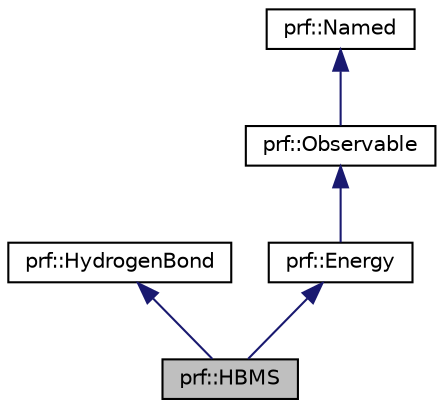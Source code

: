 digraph "prf::HBMS"
{
  bgcolor="transparent";
  edge [fontname="Helvetica",fontsize="10",labelfontname="Helvetica",labelfontsize="10"];
  node [fontname="Helvetica",fontsize="10",shape=record];
  Node1 [label="prf::HBMS",height=0.2,width=0.4,color="black", fillcolor="grey75", style="filled" fontcolor="black"];
  Node2 -> Node1 [dir="back",color="midnightblue",fontsize="10",style="solid",fontname="Helvetica"];
  Node2 [label="prf::HydrogenBond",height=0.2,width=0.4,color="black",URL="$classprf_1_1HydrogenBond.html",tooltip="HydrogenBond base class from which the HBMM and HBMS classes are derived."];
  Node3 -> Node1 [dir="back",color="midnightblue",fontsize="10",style="solid",fontname="Helvetica"];
  Node3 [label="prf::Energy",height=0.2,width=0.4,color="black",URL="$classprf_1_1Energy.html",tooltip="Energy base class."];
  Node4 -> Node3 [dir="back",color="midnightblue",fontsize="10",style="solid",fontname="Helvetica"];
  Node4 [label="prf::Observable",height=0.2,width=0.4,color="black",URL="$classprf_1_1Observable.html",tooltip="An observable is in principle anything that is named and has a value."];
  Node5 -> Node4 [dir="back",color="midnightblue",fontsize="10",style="solid",fontname="Helvetica"];
  Node5 [label="prf::Named",height=0.2,width=0.4,color="black",URL="$classprf_1_1Named.html",tooltip="Anything that has a name."];
}
